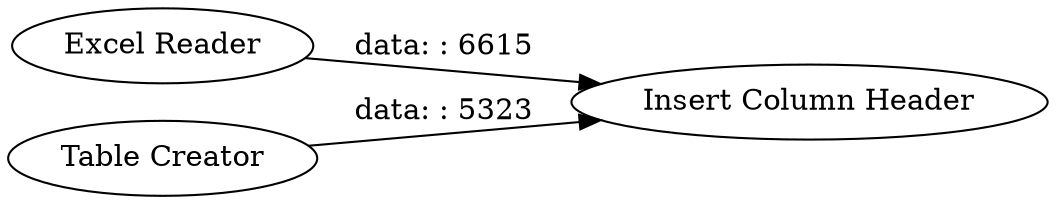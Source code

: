 digraph {
	"8848748568528560194_177" [label="Insert Column Header"]
	"8848748568528560194_1" [label="Excel Reader"]
	"8848748568528560194_179" [label="Table Creator"]
	"8848748568528560194_1" -> "8848748568528560194_177" [label="data: : 6615"]
	"8848748568528560194_179" -> "8848748568528560194_177" [label="data: : 5323"]
	rankdir=LR
}
